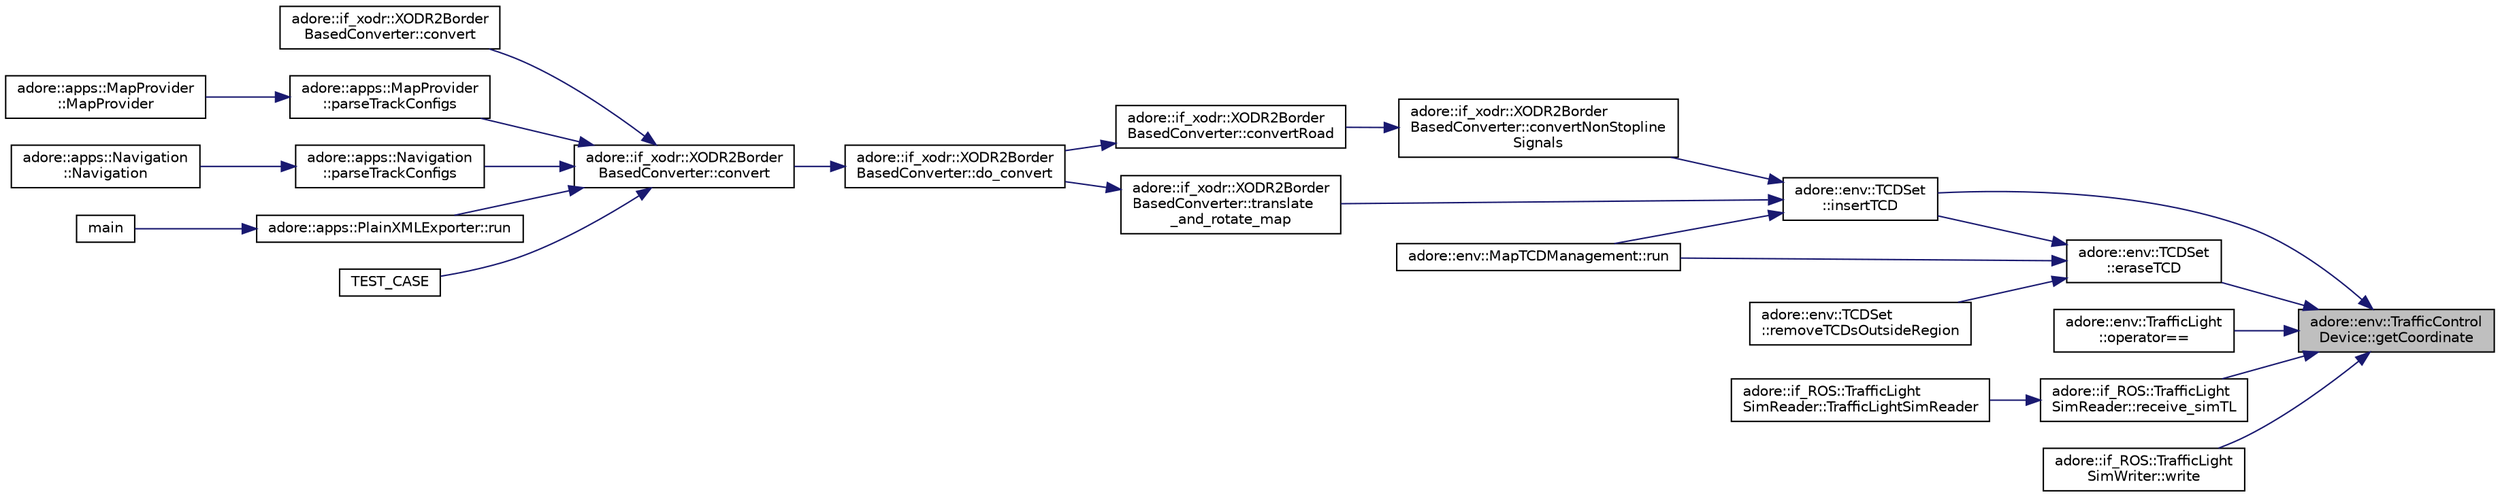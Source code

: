digraph "adore::env::TrafficControlDevice::getCoordinate"
{
 // LATEX_PDF_SIZE
  edge [fontname="Helvetica",fontsize="10",labelfontname="Helvetica",labelfontsize="10"];
  node [fontname="Helvetica",fontsize="10",shape=record];
  rankdir="RL";
  Node1 [label="adore::env::TrafficControl\lDevice::getCoordinate",height=0.2,width=0.4,color="black", fillcolor="grey75", style="filled", fontcolor="black",tooltip=" "];
  Node1 -> Node2 [dir="back",color="midnightblue",fontsize="10",style="solid",fontname="Helvetica"];
  Node2 [label="adore::env::TCDSet\l::eraseTCD",height=0.2,width=0.4,color="black", fillcolor="white", style="filled",URL="$classadore_1_1env_1_1TCDSet.html#a4b44f9509631ceb4cd1d16b53992e87e",tooltip=" "];
  Node2 -> Node3 [dir="back",color="midnightblue",fontsize="10",style="solid",fontname="Helvetica"];
  Node3 [label="adore::env::TCDSet\l::insertTCD",height=0.2,width=0.4,color="black", fillcolor="white", style="filled",URL="$classadore_1_1env_1_1TCDSet.html#a0bc1aa1f0080f13a4dc94dd1348c3ff9",tooltip=" "];
  Node3 -> Node4 [dir="back",color="midnightblue",fontsize="10",style="solid",fontname="Helvetica"];
  Node4 [label="adore::if_xodr::XODR2Border\lBasedConverter::convertNonStopline\lSignals",height=0.2,width=0.4,color="black", fillcolor="white", style="filled",URL="$classadore_1_1if__xodr_1_1XODR2BorderBasedConverter.html#adf9ff05235f364296ad823c54ad22929",tooltip="determine absolute coordinate and heading of non stop line headings"];
  Node4 -> Node5 [dir="back",color="midnightblue",fontsize="10",style="solid",fontname="Helvetica"];
  Node5 [label="adore::if_xodr::XODR2Border\lBasedConverter::convertRoad",height=0.2,width=0.4,color="black", fillcolor="white", style="filled",URL="$classadore_1_1if__xodr_1_1XODR2BorderBasedConverter.html#a7f2969e95bacb9b0e03d244d4f57ac89",tooltip="convert road geometry to borders and also extract traffic control devices and stop lines"];
  Node5 -> Node6 [dir="back",color="midnightblue",fontsize="10",style="solid",fontname="Helvetica"];
  Node6 [label="adore::if_xodr::XODR2Border\lBasedConverter::do_convert",height=0.2,width=0.4,color="black", fillcolor="white", style="filled",URL="$classadore_1_1if__xodr_1_1XODR2BorderBasedConverter.html#a6ca6d0c42c07f37d316e7003676fb297",tooltip="Fills data sets of BorderBased map data representation with data from openDrive xml file."];
  Node6 -> Node7 [dir="back",color="midnightblue",fontsize="10",style="solid",fontname="Helvetica"];
  Node7 [label="adore::if_xodr::XODR2Border\lBasedConverter::convert",height=0.2,width=0.4,color="black", fillcolor="white", style="filled",URL="$classadore_1_1if__xodr_1_1XODR2BorderBasedConverter.html#afb43456b1cc2ee1c30ca4f5a8278f1ba",tooltip="full conversion of OpenDRIVE map to object representations"];
  Node7 -> Node8 [dir="back",color="midnightblue",fontsize="10",style="solid",fontname="Helvetica"];
  Node8 [label="adore::if_xodr::XODR2Border\lBasedConverter::convert",height=0.2,width=0.4,color="black", fillcolor="white", style="filled",URL="$classadore_1_1if__xodr_1_1XODR2BorderBasedConverter.html#a97fecbc54c87b560db6f8a79fd44bda3",tooltip="slightly reduced conversion without reference point of map"];
  Node7 -> Node9 [dir="back",color="midnightblue",fontsize="10",style="solid",fontname="Helvetica"];
  Node9 [label="adore::apps::MapProvider\l::parseTrackConfigs",height=0.2,width=0.4,color="black", fillcolor="white", style="filled",URL="$classadore_1_1apps_1_1MapProvider.html#ad6e153760ff95bac2290d48594745c22",tooltip=" "];
  Node9 -> Node10 [dir="back",color="midnightblue",fontsize="10",style="solid",fontname="Helvetica"];
  Node10 [label="adore::apps::MapProvider\l::MapProvider",height=0.2,width=0.4,color="black", fillcolor="white", style="filled",URL="$classadore_1_1apps_1_1MapProvider.html#a1d9aa34b5f68408f3d494a1fad7b62be",tooltip=" "];
  Node7 -> Node11 [dir="back",color="midnightblue",fontsize="10",style="solid",fontname="Helvetica"];
  Node11 [label="adore::apps::Navigation\l::parseTrackConfigs",height=0.2,width=0.4,color="black", fillcolor="white", style="filled",URL="$classadore_1_1apps_1_1Navigation.html#a77e0f4a96b663ca6ec5287af1965822f",tooltip=" "];
  Node11 -> Node12 [dir="back",color="midnightblue",fontsize="10",style="solid",fontname="Helvetica"];
  Node12 [label="adore::apps::Navigation\l::Navigation",height=0.2,width=0.4,color="black", fillcolor="white", style="filled",URL="$classadore_1_1apps_1_1Navigation.html#a0f19b60c5090f48fdd06be105610c304",tooltip=" "];
  Node7 -> Node13 [dir="back",color="midnightblue",fontsize="10",style="solid",fontname="Helvetica"];
  Node13 [label="adore::apps::PlainXMLExporter::run",height=0.2,width=0.4,color="black", fillcolor="white", style="filled",URL="$classadore_1_1apps_1_1PlainXMLExporter.html#acd64af468d0194ac614c575d91df877e",tooltip=" "];
  Node13 -> Node14 [dir="back",color="midnightblue",fontsize="10",style="solid",fontname="Helvetica"];
  Node14 [label="main",height=0.2,width=0.4,color="black", fillcolor="white", style="filled",URL="$plainxmlexporter_8cpp.html#a3c04138a5bfe5d72780bb7e82a18e627",tooltip=" "];
  Node7 -> Node15 [dir="back",color="midnightblue",fontsize="10",style="solid",fontname="Helvetica"];
  Node15 [label="TEST_CASE",height=0.2,width=0.4,color="black", fillcolor="white", style="filled",URL="$test__ocroadbasedprediction_8cpp.html#a8a83239243952bcc807580ed96244f28",tooltip=" "];
  Node3 -> Node16 [dir="back",color="midnightblue",fontsize="10",style="solid",fontname="Helvetica"];
  Node16 [label="adore::env::MapTCDManagement::run",height=0.2,width=0.4,color="black", fillcolor="white", style="filled",URL="$classadore_1_1env_1_1MapTCDManagement.html#a03f4aa38338327aa349ba4d27648046b",tooltip="get new/outdated traffic control devices / traffic lights based on last object state and current vehi..."];
  Node3 -> Node17 [dir="back",color="midnightblue",fontsize="10",style="solid",fontname="Helvetica"];
  Node17 [label="adore::if_xodr::XODR2Border\lBasedConverter::translate\l_and_rotate_map",height=0.2,width=0.4,color="black", fillcolor="white", style="filled",URL="$classadore_1_1if__xodr_1_1XODR2BorderBasedConverter.html#ad8da0acb9efcc6cfc38ba2772d2f5840",tooltip="change position of all objects via translation"];
  Node17 -> Node6 [dir="back",color="midnightblue",fontsize="10",style="solid",fontname="Helvetica"];
  Node2 -> Node18 [dir="back",color="midnightblue",fontsize="10",style="solid",fontname="Helvetica"];
  Node18 [label="adore::env::TCDSet\l::removeTCDsOutsideRegion",height=0.2,width=0.4,color="black", fillcolor="white", style="filled",URL="$classadore_1_1env_1_1TCDSet.html#a88e3551747c2f0047d060a10940197df",tooltip=" "];
  Node2 -> Node16 [dir="back",color="midnightblue",fontsize="10",style="solid",fontname="Helvetica"];
  Node1 -> Node3 [dir="back",color="midnightblue",fontsize="10",style="solid",fontname="Helvetica"];
  Node1 -> Node19 [dir="back",color="midnightblue",fontsize="10",style="solid",fontname="Helvetica"];
  Node19 [label="adore::env::TrafficLight\l::operator==",height=0.2,width=0.4,color="black", fillcolor="white", style="filled",URL="$classadore_1_1env_1_1TrafficLight.html#a1cf235b4d403e4bd593ca0bc1d75db7f",tooltip=" "];
  Node1 -> Node20 [dir="back",color="midnightblue",fontsize="10",style="solid",fontname="Helvetica"];
  Node20 [label="adore::if_ROS::TrafficLight\lSimReader::receive_simTL",height=0.2,width=0.4,color="black", fillcolor="white", style="filled",URL="$classadore_1_1if__ROS_1_1TrafficLightSimReader.html#a0772209256ce6c15b77c70cf3bfe59d3",tooltip=" "];
  Node20 -> Node21 [dir="back",color="midnightblue",fontsize="10",style="solid",fontname="Helvetica"];
  Node21 [label="adore::if_ROS::TrafficLight\lSimReader::TrafficLightSimReader",height=0.2,width=0.4,color="black", fillcolor="white", style="filled",URL="$classadore_1_1if__ROS_1_1TrafficLightSimReader.html#a16aba8fc7fa61cd9ead9af37d32cc3ba",tooltip=" "];
  Node1 -> Node22 [dir="back",color="midnightblue",fontsize="10",style="solid",fontname="Helvetica"];
  Node22 [label="adore::if_ROS::TrafficLight\lSimWriter::write",height=0.2,width=0.4,color="black", fillcolor="white", style="filled",URL="$classadore_1_1if__ROS_1_1TrafficLightSimWriter.html#a6c656b5a26486bf446dedf5adc86bb30",tooltip="write sends out data value"];
}
